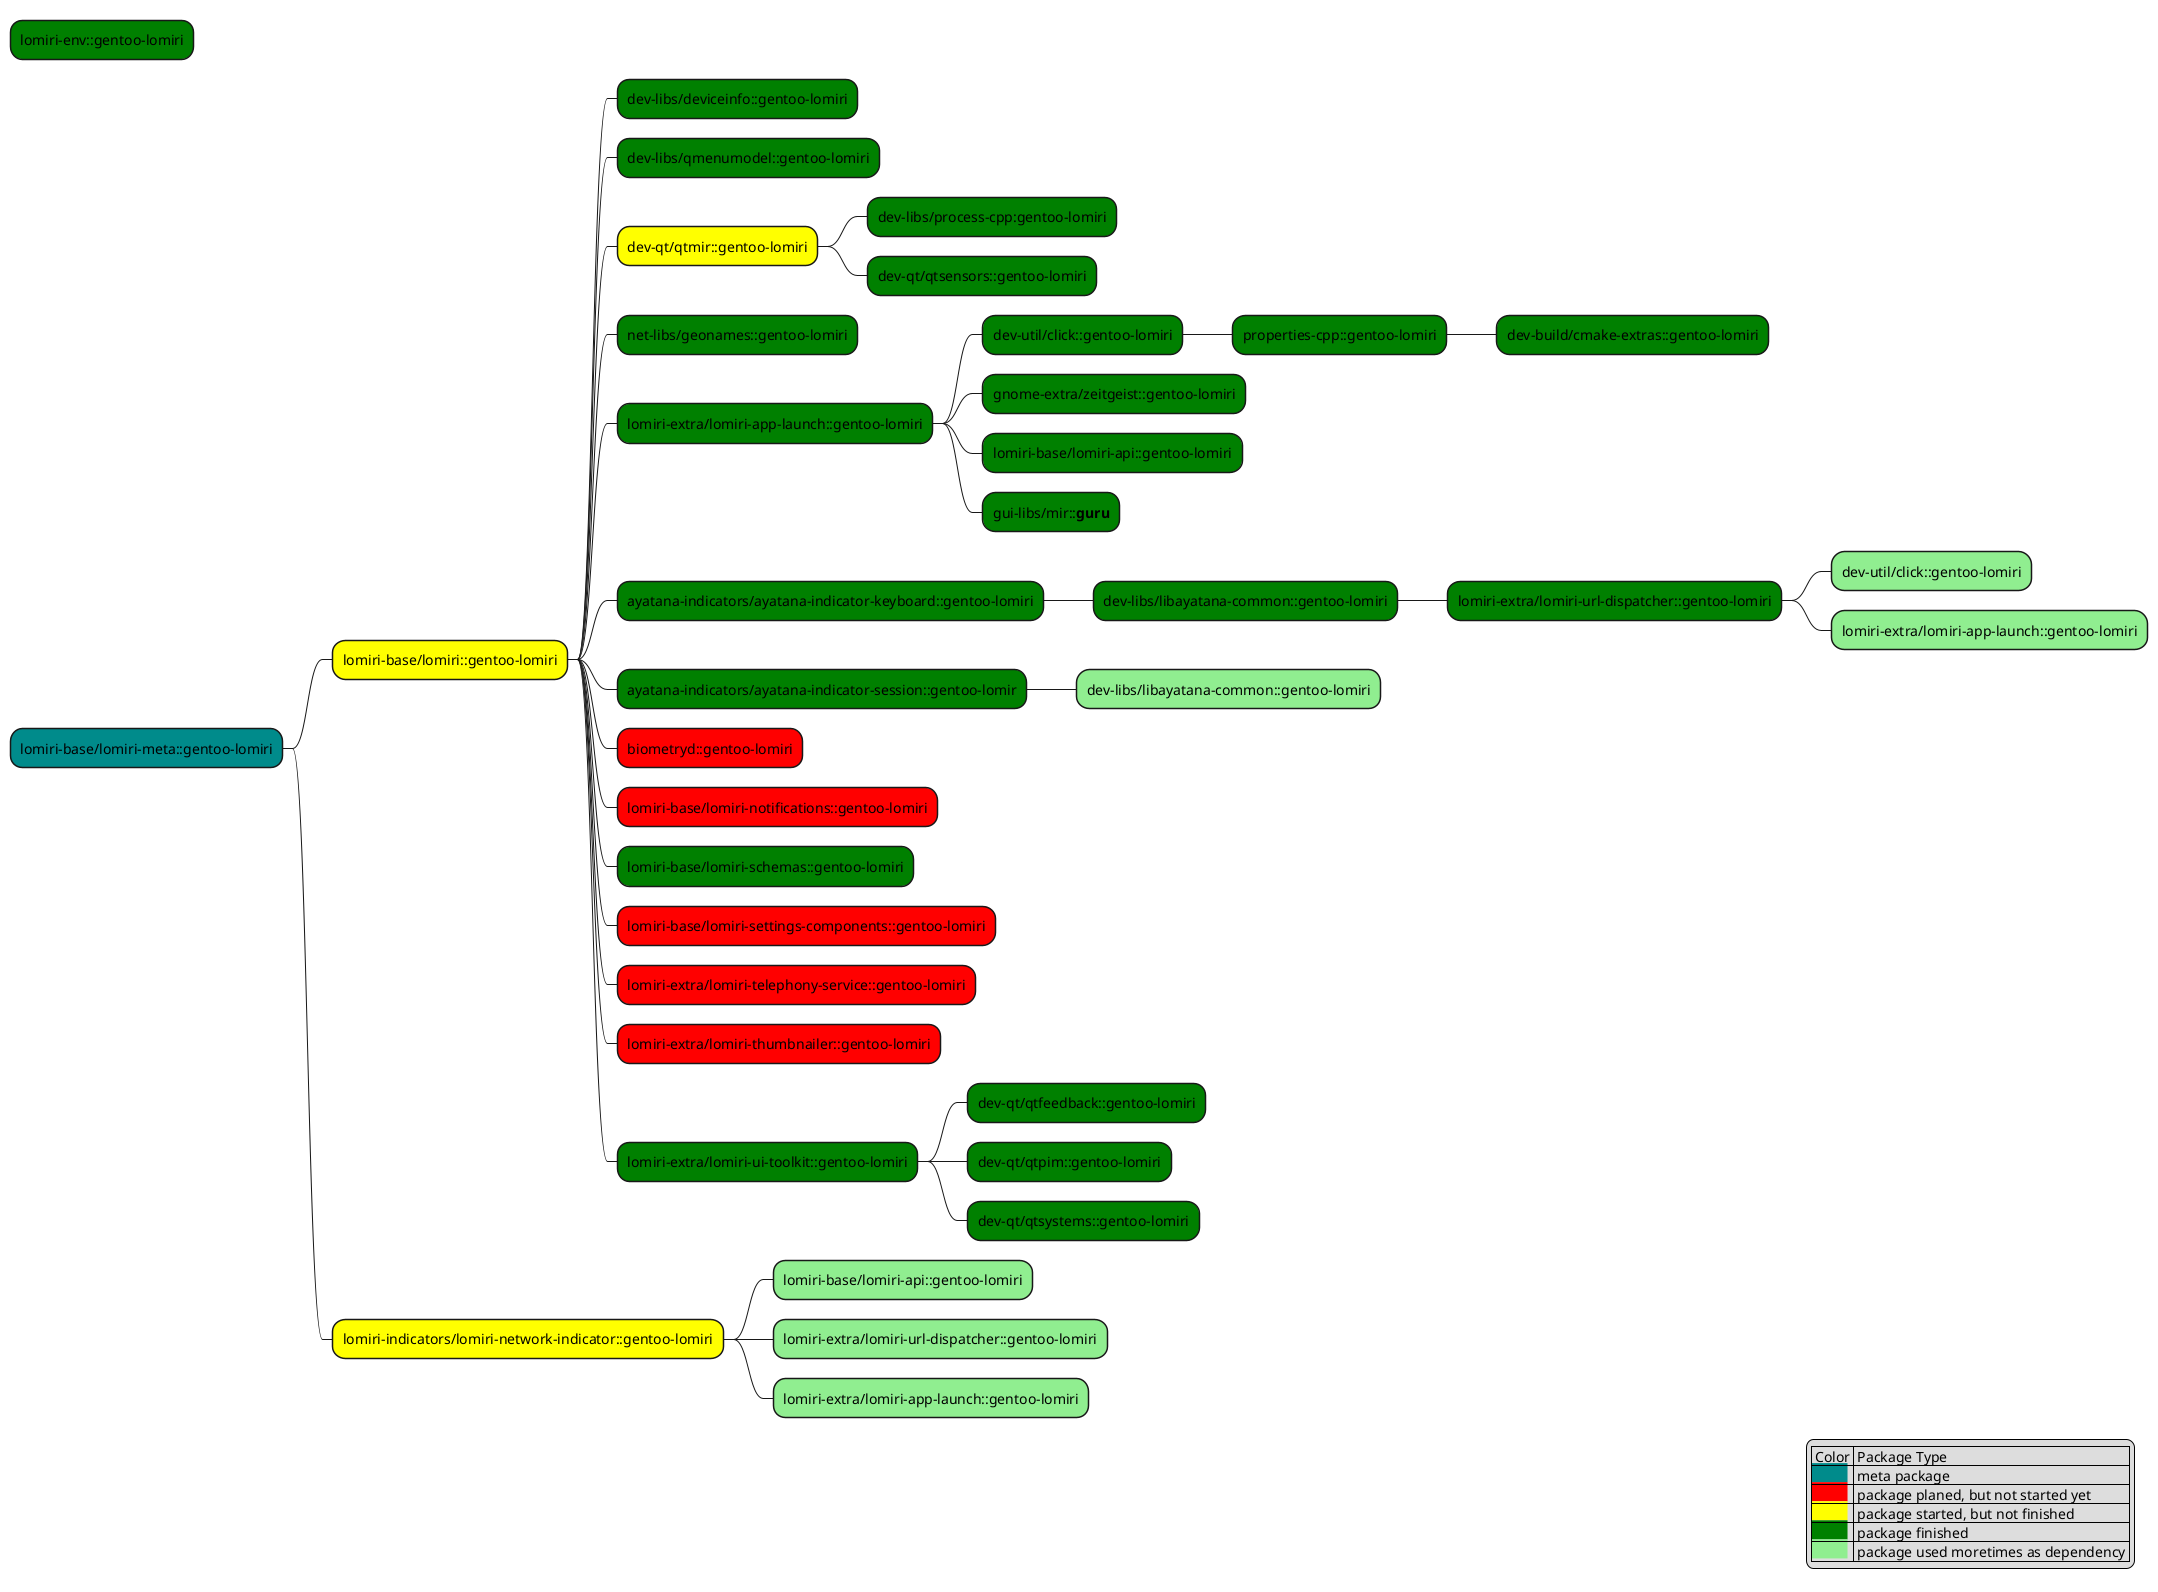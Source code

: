 @startmindmap package dependencies
legend right
    | Color | Package Type |
    |<back:DarkCyan>          </back>| meta package|
    |<back:red>          </back>| package planed, but not started yet|
    |<back:yellow>          </back>| package started, but not finished|
    |<back:green>          </back>| package finished|
    |<back:lightgreen>          </back>| package used moretimes as dependency |
endlegend

*[#green] lomiri-env::gentoo-lomiri
*[#DarkCyan] lomiri-base/lomiri-meta::gentoo-lomiri
  *[#yellow] lomiri-base/lomiri::gentoo-lomiri
    *[#green] dev-libs/deviceinfo::gentoo-lomiri
    *[#green] dev-libs/qmenumodel::gentoo-lomiri
    *[#yellow] dev-qt/qtmir::gentoo-lomiri
      *[#green] dev-libs/process-cpp:gentoo-lomiri
      *[#green] dev-qt/qtsensors::gentoo-lomiri
    *[#green] net-libs/geonames::gentoo-lomiri
    *[#green] lomiri-extra/lomiri-app-launch::gentoo-lomiri
      *[#green] dev-util/click::gentoo-lomiri
        *[#green] properties-cpp::gentoo-lomiri
          *[#green] dev-build/cmake-extras::gentoo-lomiri
      *[#green] gnome-extra/zeitgeist::gentoo-lomiri
      *[#green] lomiri-base/lomiri-api::gentoo-lomiri
      *[#green] gui-libs/mir::**guru**
    *[#green] ayatana-indicators/ayatana-indicator-keyboard::gentoo-lomiri
      *[#green] dev-libs/libayatana-common::gentoo-lomiri
        *[#green] lomiri-extra/lomiri-url-dispatcher::gentoo-lomiri
          *[#lightgreen] dev-util/click::gentoo-lomiri
          *[#lightgreen] lomiri-extra/lomiri-app-launch::gentoo-lomiri
    *[#green] ayatana-indicators/ayatana-indicator-session::gentoo-lomir
      *[#lightgreen] dev-libs/libayatana-common::gentoo-lomiri
    *[#red] biometryd::gentoo-lomiri
    *[#red] lomiri-base/lomiri-notifications::gentoo-lomiri
    *[#green] lomiri-base/lomiri-schemas::gentoo-lomiri
    *[#red] lomiri-base/lomiri-settings-components::gentoo-lomiri
    *[#red] lomiri-extra/lomiri-telephony-service::gentoo-lomiri
    *[#red] lomiri-extra/lomiri-thumbnailer::gentoo-lomiri
    *[#green] lomiri-extra/lomiri-ui-toolkit::gentoo-lomiri
      *[#green] dev-qt/qtfeedback::gentoo-lomiri
      *[#green] dev-qt/qtpim::gentoo-lomiri
      *[#green] dev-qt/qtsystems::gentoo-lomiri
  *[#yellow] lomiri-indicators/lomiri-network-indicator::gentoo-lomiri
    *[#lightgreen] lomiri-base/lomiri-api::gentoo-lomiri
    *[#lightgreen] lomiri-extra/lomiri-url-dispatcher::gentoo-lomiri
    *[#lightgreen] lomiri-extra/lomiri-app-launch::gentoo-lomiri

@endmindmap
